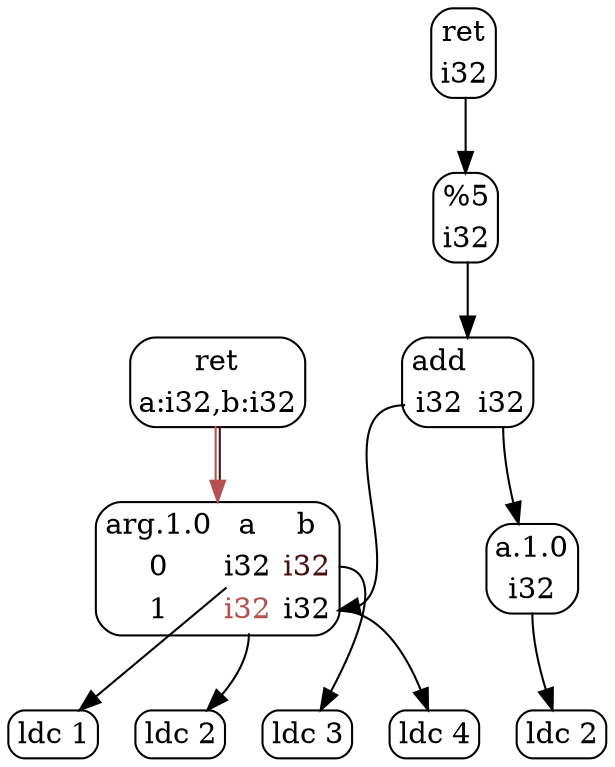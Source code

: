 digraph
{
    "arg.1.0" [ label = <<table border="1" cellborder="0" cellpadding="2" cellspacing="1" style="ROUNDED"><tr><td colspan="0" rowspan="0"><font>arg.1.0</font></td><td colspan="1" rowspan="0"><font>a</font></td><td colspan="2" rowspan="0"><font>b</font></td></tr><tr><td colspan="0" rowspan="1"><font>0</font></td><td colspan="1" port="arg.1.0[a.1.0]" rowspan="1"><font>i32</font></td><td colspan="2" port="arg.1.0[b.1.0]" rowspan="1"><font color="#491111">i32</font></td></tr><tr><td colspan="0" rowspan="2"><font>1</font></td><td colspan="1" port="arg.1.0[a.1.1]" rowspan="2"><font color="#b5514f">i32</font></td><td colspan="2" port="arg.1.0[b.1.1]" rowspan="2"><font>i32</font></td></tr></table>>, shape = plain, style = rounded ]
    "Auto[3]" [ label = <<table border="1" cellborder="0" cellpadding="2" cellspacing="1" style="ROUNDED"><tr><td colspan="1" rowspan="0"><font>ldc 1</font></td></tr></table>>, shape = plain, style = rounded ]
    "Auto[5]" [ label = <<table border="1" cellborder="0" cellpadding="2" cellspacing="1" style="ROUNDED"><tr><td colspan="1" rowspan="0"><font>ldc 2</font></td></tr></table>>, shape = plain, style = rounded ]
    "Auto[7]" [ label = <<table border="1" cellborder="0" cellpadding="2" cellspacing="1" style="ROUNDED"><tr><td colspan="1" rowspan="0"><font>ldc 3</font></td></tr></table>>, shape = plain, style = rounded ]
    "Auto[8]" [ label = <<table border="1" cellborder="0" cellpadding="2" cellspacing="1" style="ROUNDED"><tr><td colspan="1" rowspan="0"><font>ret</font></td></tr><tr><td colspan="1" port="0" rowspan="1"><font>a:i32,b:i32</font></td></tr></table>>, shape = plain, style = rounded ]
    "Auto[11]" [ label = <<table border="1" cellborder="0" cellpadding="2" cellspacing="1" style="ROUNDED"><tr><td colspan="1" rowspan="0"><font>ldc 4</font></td></tr></table>>, shape = plain, style = rounded ]
    "a.1.0" [ label = <<table border="1" cellborder="0" cellpadding="2" cellspacing="1" style="ROUNDED"><tr><td colspan="0" rowspan="0"><font>a.1.0</font></td></tr><tr><td colspan="0" port="0" rowspan="1"><font>i32</font></td></tr></table>>, shape = plain, style = rounded ]
    "Auto[13]" [ label = <<table border="1" cellborder="0" cellpadding="2" cellspacing="1" style="ROUNDED"><tr><td colspan="1" rowspan="0"><font>ldc 2</font></td></tr></table>>, shape = plain, style = rounded ]
    "%5" [ label = <<table border="1" cellborder="0" cellpadding="2" cellspacing="1" style="ROUNDED"><tr><td colspan="0" rowspan="0"><font>%5</font></td></tr><tr><td colspan="0" port="0" rowspan="1"><font>i32</font></td></tr></table>>, shape = plain, style = rounded ]
    "Auto[15]" [ label = <<table border="1" cellborder="0" cellpadding="2" cellspacing="1" style="ROUNDED"><tr><td colspan="1" rowspan="0"><font>add</font></td></tr><tr><td colspan="1" port="0" rowspan="1"><font>i32</font></td><td colspan="1" port="1" rowspan="1"><font>i32</font></td></tr></table>>, shape = plain, style = rounded ]
    "Auto[18]" [ label = <<table border="1" cellborder="0" cellpadding="2" cellspacing="1" style="ROUNDED"><tr><td colspan="1" rowspan="0"><font>ret</font></td></tr><tr><td colspan="1" port="0" rowspan="1"><font>i32</font></td></tr></table>>, shape = plain, style = rounded ]

    "arg.1.0":"arg.1.0[a.1.0]":_ -> "Auto[3]"
    "arg.1.0":"arg.1.0[a.1.1]":_ -> "Auto[5]"
    "arg.1.0":"arg.1.0[b.1.0]":_ -> "Auto[7]"
    "Auto[8]":0:_ -> "arg.1.0" [ color = "#b5514f:#491111", fillcolor = black ]
    "arg.1.0":"arg.1.0[b.1.1]":_ -> "Auto[11]"
    "a.1.0":0:_ -> "Auto[13]"
    "%5":0:_ -> "Auto[15]"
    "Auto[15]":0:_ -> "arg.1.0":"arg.1.0[b.1.1]":_ [ color = "", fillcolor = black ]
    "Auto[15]":1:_ -> "a.1.0" [ color = "", fillcolor = black ]
    "Auto[18]":0:_ -> "%5" [ color = "", fillcolor = black ]
}